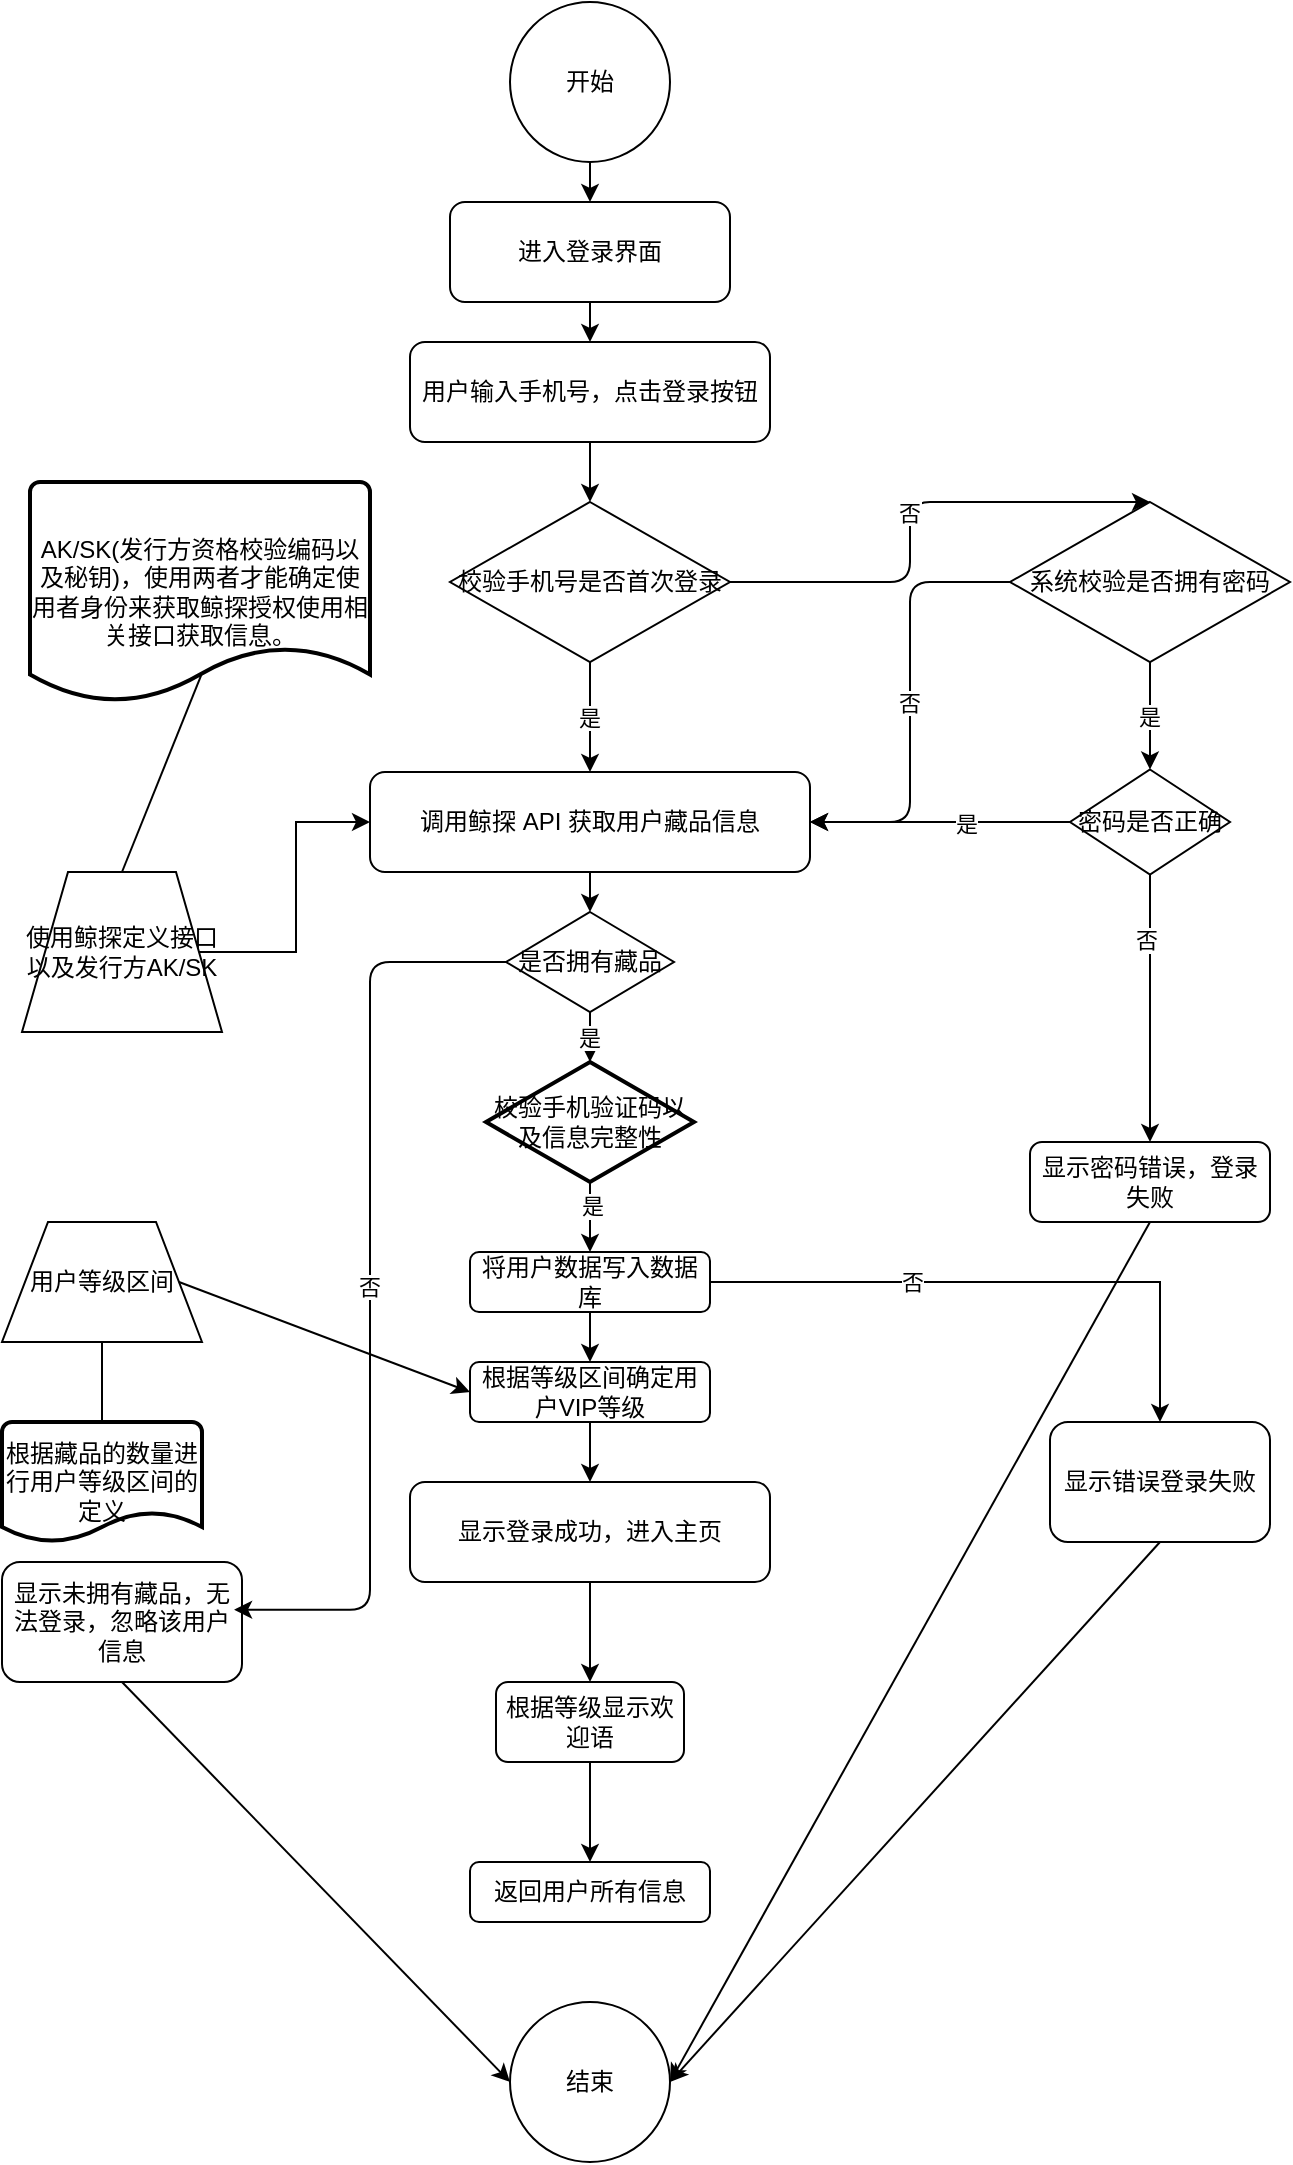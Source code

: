 <mxfile version="26.0.11">
  <diagram name="第 1 页" id="aXCf6BzW8M_fI4Hq0Mss">
    <mxGraphModel dx="1644" dy="861" grid="1" gridSize="10" guides="1" tooltips="1" connect="1" arrows="1" fold="1" page="1" pageScale="1" pageWidth="827" pageHeight="1169" math="0" shadow="0">
      <root>
        <mxCell id="0" />
        <mxCell id="1" parent="0" />
        <mxCell id="ARnbIlMLo6GgX88KTdsv-40" value="开始" style="ellipse;whiteSpace=wrap;html=1;" parent="1" vertex="1">
          <mxGeometry x="344" y="80" width="80" height="80" as="geometry" />
        </mxCell>
        <mxCell id="ARnbIlMLo6GgX88KTdsv-41" value="进入登录界面" style="rounded=1;whiteSpace=wrap;html=1;" parent="1" vertex="1">
          <mxGeometry x="314" y="180" width="140" height="50" as="geometry" />
        </mxCell>
        <mxCell id="ARnbIlMLo6GgX88KTdsv-42" value="用户输入手机号，点击登录按钮" style="rounded=1;whiteSpace=wrap;html=1;" parent="1" vertex="1">
          <mxGeometry x="294" y="250" width="180" height="50" as="geometry" />
        </mxCell>
        <mxCell id="ARnbIlMLo6GgX88KTdsv-43" value="校验手机号是否首次登录" style="rhombus;whiteSpace=wrap;html=1;" parent="1" vertex="1">
          <mxGeometry x="314" y="330" width="140" height="80" as="geometry" />
        </mxCell>
        <mxCell id="ARnbIlMLo6GgX88KTdsv-44" value="是" style="edgeStyle=elbowEdgeStyle;entryX=0.5;entryY=0;entryDx=0;entryDy=0;" parent="1" source="ARnbIlMLo6GgX88KTdsv-43" target="ARnbIlMLo6GgX88KTdsv-46" edge="1">
          <mxGeometry relative="1" as="geometry">
            <mxPoint x="384" y="450" as="targetPoint" />
          </mxGeometry>
        </mxCell>
        <mxCell id="ARnbIlMLo6GgX88KTdsv-46" value="调用鲸探 API 获取用户藏品信息" style="rounded=1;whiteSpace=wrap;html=1;" parent="1" vertex="1">
          <mxGeometry x="274" y="465" width="220" height="50" as="geometry" />
        </mxCell>
        <mxCell id="ARnbIlMLo6GgX88KTdsv-47" value="显示登录成功，进入主页" style="rounded=1;whiteSpace=wrap;html=1;" parent="1" vertex="1">
          <mxGeometry x="294" y="820" width="180" height="50" as="geometry" />
        </mxCell>
        <mxCell id="ARnbIlMLo6GgX88KTdsv-48" value="否" style="edgeStyle=elbowEdgeStyle;entryX=0.5;entryY=0;entryDx=0;entryDy=0;exitX=1;exitY=0.5;exitDx=0;exitDy=0;" parent="1" source="ARnbIlMLo6GgX88KTdsv-43" target="ARnbIlMLo6GgX88KTdsv-49" edge="1">
          <mxGeometry relative="1" as="geometry">
            <Array as="points">
              <mxPoint x="544" y="330" />
            </Array>
          </mxGeometry>
        </mxCell>
        <mxCell id="ARnbIlMLo6GgX88KTdsv-49" value="系统校验是否拥有密码" style="rhombus;whiteSpace=wrap;html=1;" parent="1" vertex="1">
          <mxGeometry x="594" y="330" width="140" height="80" as="geometry" />
        </mxCell>
        <mxCell id="ARnbIlMLo6GgX88KTdsv-50" value="是" style="edgeStyle=elbowEdgeStyle;entryX=0.5;entryY=0;entryDx=0;entryDy=0;" parent="1" source="ARnbIlMLo6GgX88KTdsv-49" target="ARnbIlMLo6GgX88KTdsv-60" edge="1">
          <mxGeometry relative="1" as="geometry">
            <mxPoint x="654" y="500" as="targetPoint" />
          </mxGeometry>
        </mxCell>
        <mxCell id="ARnbIlMLo6GgX88KTdsv-51" value="结束" style="ellipse;whiteSpace=wrap;html=1;" parent="1" vertex="1">
          <mxGeometry x="344" y="1080" width="80" height="80" as="geometry" />
        </mxCell>
        <mxCell id="ARnbIlMLo6GgX88KTdsv-52" value="否" style="edgeStyle=elbowEdgeStyle;entryX=1;entryY=0.5;entryDx=0;entryDy=0;" parent="1" source="ARnbIlMLo6GgX88KTdsv-49" target="ARnbIlMLo6GgX88KTdsv-46" edge="1">
          <mxGeometry relative="1" as="geometry">
            <mxPoint x="510" y="550" as="targetPoint" />
          </mxGeometry>
        </mxCell>
        <mxCell id="ARnbIlMLo6GgX88KTdsv-53" parent="1" source="ARnbIlMLo6GgX88KTdsv-40" target="ARnbIlMLo6GgX88KTdsv-41" edge="1">
          <mxGeometry relative="1" as="geometry" />
        </mxCell>
        <mxCell id="ARnbIlMLo6GgX88KTdsv-54" parent="1" source="ARnbIlMLo6GgX88KTdsv-41" target="ARnbIlMLo6GgX88KTdsv-42" edge="1">
          <mxGeometry relative="1" as="geometry" />
        </mxCell>
        <mxCell id="ARnbIlMLo6GgX88KTdsv-55" parent="1" source="ARnbIlMLo6GgX88KTdsv-42" target="ARnbIlMLo6GgX88KTdsv-43" edge="1">
          <mxGeometry relative="1" as="geometry" />
        </mxCell>
        <mxCell id="ARnbIlMLo6GgX88KTdsv-58" style="exitX=0.5;exitY=1;exitDx=0;exitDy=0;" parent="1" source="OHjfD2tfNT7gJKa3IaDE-17" edge="1">
          <mxGeometry relative="1" as="geometry">
            <mxPoint x="384" y="1010" as="targetPoint" />
          </mxGeometry>
        </mxCell>
        <mxCell id="ARnbIlMLo6GgX88KTdsv-61" style="edgeStyle=orthogonalEdgeStyle;rounded=0;orthogonalLoop=1;jettySize=auto;html=1;exitX=0;exitY=0.5;exitDx=0;exitDy=0;entryX=1;entryY=0.5;entryDx=0;entryDy=0;" parent="1" source="ARnbIlMLo6GgX88KTdsv-60" target="ARnbIlMLo6GgX88KTdsv-46" edge="1">
          <mxGeometry relative="1" as="geometry">
            <mxPoint x="530" y="555" as="targetPoint" />
          </mxGeometry>
        </mxCell>
        <mxCell id="ARnbIlMLo6GgX88KTdsv-62" value="是" style="edgeLabel;html=1;align=center;verticalAlign=middle;resizable=0;points=[];" parent="ARnbIlMLo6GgX88KTdsv-61" vertex="1" connectable="0">
          <mxGeometry x="-0.191" y="1" relative="1" as="geometry">
            <mxPoint as="offset" />
          </mxGeometry>
        </mxCell>
        <mxCell id="ARnbIlMLo6GgX88KTdsv-64" value="" style="edgeStyle=orthogonalEdgeStyle;rounded=0;orthogonalLoop=1;jettySize=auto;html=1;" parent="1" source="ARnbIlMLo6GgX88KTdsv-60" target="ARnbIlMLo6GgX88KTdsv-63" edge="1">
          <mxGeometry relative="1" as="geometry" />
        </mxCell>
        <mxCell id="ARnbIlMLo6GgX88KTdsv-65" value="否" style="edgeLabel;html=1;align=center;verticalAlign=middle;resizable=0;points=[];" parent="ARnbIlMLo6GgX88KTdsv-64" vertex="1" connectable="0">
          <mxGeometry x="-0.519" y="-2" relative="1" as="geometry">
            <mxPoint as="offset" />
          </mxGeometry>
        </mxCell>
        <mxCell id="ARnbIlMLo6GgX88KTdsv-60" value="密码是否正确" style="rhombus;whiteSpace=wrap;html=1;" parent="1" vertex="1">
          <mxGeometry x="624" y="463.75" width="80" height="52.5" as="geometry" />
        </mxCell>
        <mxCell id="ARnbIlMLo6GgX88KTdsv-63" value="显示密码错误，登录失败" style="rounded=1;whiteSpace=wrap;html=1;" parent="1" vertex="1">
          <mxGeometry x="604" y="650" width="120" height="40" as="geometry" />
        </mxCell>
        <mxCell id="ARnbIlMLo6GgX88KTdsv-68" style="exitX=0.5;exitY=1;exitDx=0;exitDy=0;entryX=1;entryY=0.5;entryDx=0;entryDy=0;" parent="1" source="ARnbIlMLo6GgX88KTdsv-63" target="ARnbIlMLo6GgX88KTdsv-51" edge="1">
          <mxGeometry relative="1" as="geometry">
            <mxPoint x="894" y="650" as="sourcePoint" />
            <mxPoint x="1124" y="710" as="targetPoint" />
          </mxGeometry>
        </mxCell>
        <mxCell id="ARnbIlMLo6GgX88KTdsv-70" value="" style="edgeStyle=orthogonalEdgeStyle;rounded=0;orthogonalLoop=1;jettySize=auto;html=1;" parent="1" source="ARnbIlMLo6GgX88KTdsv-69" target="ARnbIlMLo6GgX88KTdsv-46" edge="1">
          <mxGeometry relative="1" as="geometry" />
        </mxCell>
        <mxCell id="ARnbIlMLo6GgX88KTdsv-69" value="使用鲸探定义接口以及发行方AK/SK" style="verticalLabelPosition=middle;verticalAlign=middle;html=1;shape=trapezoid;perimeter=trapezoidPerimeter;whiteSpace=wrap;size=0.23;arcSize=10;flipV=1;labelPosition=center;align=center;direction=west;" parent="1" vertex="1">
          <mxGeometry x="100" y="515" width="100" height="80" as="geometry" />
        </mxCell>
        <mxCell id="ARnbIlMLo6GgX88KTdsv-72" value="AK/SK(发行方资格校验编码以及秘钥)，使用两者才能确定使用者身份来获取鲸探授权使用相关接口获取信息。" style="strokeWidth=2;html=1;shape=mxgraph.flowchart.document2;whiteSpace=wrap;size=0.25;" parent="1" vertex="1">
          <mxGeometry x="104" y="320" width="170" height="110" as="geometry" />
        </mxCell>
        <mxCell id="ARnbIlMLo6GgX88KTdsv-74" value="" style="endArrow=none;html=1;rounded=0;exitX=0.5;exitY=1;exitDx=0;exitDy=0;entryX=0.506;entryY=0.869;entryDx=0;entryDy=0;entryPerimeter=0;" parent="1" source="ARnbIlMLo6GgX88KTdsv-69" target="ARnbIlMLo6GgX88KTdsv-72" edge="1">
          <mxGeometry width="50" height="50" relative="1" as="geometry">
            <mxPoint x="140" y="470" as="sourcePoint" />
            <mxPoint x="190" y="420" as="targetPoint" />
          </mxGeometry>
        </mxCell>
        <mxCell id="OHjfD2tfNT7gJKa3IaDE-16" style="edgeStyle=orthogonalEdgeStyle;rounded=0;orthogonalLoop=1;jettySize=auto;html=1;exitX=0.5;exitY=1;exitDx=0;exitDy=0;entryX=0.5;entryY=0;entryDx=0;entryDy=0;" edge="1" parent="1" source="OHjfD2tfNT7gJKa3IaDE-1" target="ARnbIlMLo6GgX88KTdsv-47">
          <mxGeometry relative="1" as="geometry">
            <mxPoint x="384" y="780" as="targetPoint" />
          </mxGeometry>
        </mxCell>
        <mxCell id="OHjfD2tfNT7gJKa3IaDE-1" value="根据等级区间确定用户VIP等级" style="rounded=1;whiteSpace=wrap;html=1;" vertex="1" parent="1">
          <mxGeometry x="324" y="760" width="120" height="30" as="geometry" />
        </mxCell>
        <mxCell id="OHjfD2tfNT7gJKa3IaDE-2" value="用户等级区间" style="verticalLabelPosition=middle;verticalAlign=middle;html=1;shape=trapezoid;perimeter=trapezoidPerimeter;whiteSpace=wrap;size=0.23;arcSize=10;flipV=1;labelPosition=center;align=center;direction=west;" vertex="1" parent="1">
          <mxGeometry x="90" y="690" width="100" height="60" as="geometry" />
        </mxCell>
        <mxCell id="OHjfD2tfNT7gJKa3IaDE-3" value="" style="endArrow=classic;html=1;rounded=0;exitX=0;exitY=0.5;exitDx=0;exitDy=0;entryX=0;entryY=0.5;entryDx=0;entryDy=0;" edge="1" parent="1" source="OHjfD2tfNT7gJKa3IaDE-2" target="OHjfD2tfNT7gJKa3IaDE-1">
          <mxGeometry width="50" height="50" relative="1" as="geometry">
            <mxPoint x="110" y="770" as="sourcePoint" />
            <mxPoint x="160" y="720" as="targetPoint" />
          </mxGeometry>
        </mxCell>
        <mxCell id="OHjfD2tfNT7gJKa3IaDE-5" value="是否拥有藏品" style="rhombus;whiteSpace=wrap;html=1;" vertex="1" parent="1">
          <mxGeometry x="342" y="535" width="84" height="50" as="geometry" />
        </mxCell>
        <mxCell id="OHjfD2tfNT7gJKa3IaDE-8" value="显示未拥有藏品，无法登录，忽略该用户信息" style="rounded=1;whiteSpace=wrap;html=1;" vertex="1" parent="1">
          <mxGeometry x="90" y="860" width="120" height="60" as="geometry" />
        </mxCell>
        <mxCell id="OHjfD2tfNT7gJKa3IaDE-13" value="否" style="edgeStyle=elbowEdgeStyle;entryX=0.967;entryY=0.397;entryDx=0;entryDy=0;exitX=0;exitY=0.5;exitDx=0;exitDy=0;entryPerimeter=0;" edge="1" parent="1" source="OHjfD2tfNT7gJKa3IaDE-5" target="OHjfD2tfNT7gJKa3IaDE-8">
          <mxGeometry relative="1" as="geometry">
            <mxPoint x="324" y="630" as="sourcePoint" />
            <mxPoint x="224" y="815" as="targetPoint" />
          </mxGeometry>
        </mxCell>
        <mxCell id="OHjfD2tfNT7gJKa3IaDE-15" style="exitX=0.5;exitY=1;exitDx=0;exitDy=0;entryX=0;entryY=0.5;entryDx=0;entryDy=0;" edge="1" parent="1" source="OHjfD2tfNT7gJKa3IaDE-8" target="ARnbIlMLo6GgX88KTdsv-51">
          <mxGeometry relative="1" as="geometry">
            <mxPoint x="140" y="980" as="sourcePoint" />
            <mxPoint x="150" y="1140" as="targetPoint" />
          </mxGeometry>
        </mxCell>
        <mxCell id="OHjfD2tfNT7gJKa3IaDE-17" value="根据等级显示欢迎语" style="rounded=1;whiteSpace=wrap;html=1;" vertex="1" parent="1">
          <mxGeometry x="337" y="920" width="94" height="40" as="geometry" />
        </mxCell>
        <mxCell id="OHjfD2tfNT7gJKa3IaDE-19" value="" style="endArrow=classic;html=1;rounded=0;exitX=0.5;exitY=1;exitDx=0;exitDy=0;entryX=0.5;entryY=0;entryDx=0;entryDy=0;" edge="1" parent="1" source="ARnbIlMLo6GgX88KTdsv-47" target="OHjfD2tfNT7gJKa3IaDE-17">
          <mxGeometry width="50" height="50" relative="1" as="geometry">
            <mxPoint x="370" y="920" as="sourcePoint" />
            <mxPoint x="420" y="870" as="targetPoint" />
          </mxGeometry>
        </mxCell>
        <mxCell id="OHjfD2tfNT7gJKa3IaDE-20" value="根据藏品的数量进行用户等级区间的定义" style="strokeWidth=2;html=1;shape=mxgraph.flowchart.document2;whiteSpace=wrap;size=0.25;" vertex="1" parent="1">
          <mxGeometry x="90" y="790" width="100" height="60" as="geometry" />
        </mxCell>
        <mxCell id="OHjfD2tfNT7gJKa3IaDE-21" value="" style="endArrow=none;html=1;rounded=0;entryX=0.5;entryY=0;entryDx=0;entryDy=0;entryPerimeter=0;exitX=0.5;exitY=0;exitDx=0;exitDy=0;" edge="1" parent="1" source="OHjfD2tfNT7gJKa3IaDE-2" target="OHjfD2tfNT7gJKa3IaDE-20">
          <mxGeometry width="50" height="50" relative="1" as="geometry">
            <mxPoint x="140" y="760" as="sourcePoint" />
            <mxPoint x="150" y="820" as="targetPoint" />
          </mxGeometry>
        </mxCell>
        <mxCell id="OHjfD2tfNT7gJKa3IaDE-39" style="edgeStyle=orthogonalEdgeStyle;rounded=0;orthogonalLoop=1;jettySize=auto;html=1;exitX=0.5;exitY=1;exitDx=0;exitDy=0;entryX=0.5;entryY=0;entryDx=0;entryDy=0;" edge="1" parent="1" source="OHjfD2tfNT7gJKa3IaDE-30" target="OHjfD2tfNT7gJKa3IaDE-1">
          <mxGeometry relative="1" as="geometry" />
        </mxCell>
        <mxCell id="OHjfD2tfNT7gJKa3IaDE-45" style="edgeStyle=orthogonalEdgeStyle;rounded=0;orthogonalLoop=1;jettySize=auto;html=1;exitX=1;exitY=0.5;exitDx=0;exitDy=0;" edge="1" parent="1" source="OHjfD2tfNT7gJKa3IaDE-30" target="OHjfD2tfNT7gJKa3IaDE-43">
          <mxGeometry relative="1" as="geometry" />
        </mxCell>
        <mxCell id="OHjfD2tfNT7gJKa3IaDE-46" value="否" style="edgeLabel;html=1;align=center;verticalAlign=middle;resizable=0;points=[];" vertex="1" connectable="0" parent="OHjfD2tfNT7gJKa3IaDE-45">
          <mxGeometry x="-0.314" relative="1" as="geometry">
            <mxPoint as="offset" />
          </mxGeometry>
        </mxCell>
        <mxCell id="OHjfD2tfNT7gJKa3IaDE-30" value="将用户数据写入数据库" style="rounded=1;whiteSpace=wrap;html=1;" vertex="1" parent="1">
          <mxGeometry x="324" y="705" width="120" height="30" as="geometry" />
        </mxCell>
        <mxCell id="OHjfD2tfNT7gJKa3IaDE-34" value="" style="endArrow=classic;html=1;rounded=0;entryX=0.5;entryY=0;entryDx=0;entryDy=0;exitX=0.5;exitY=1;exitDx=0;exitDy=0;" edge="1" parent="1" source="ARnbIlMLo6GgX88KTdsv-46" target="OHjfD2tfNT7gJKa3IaDE-5">
          <mxGeometry width="50" height="50" relative="1" as="geometry">
            <mxPoint x="390" y="570" as="sourcePoint" />
            <mxPoint x="440" y="520" as="targetPoint" />
          </mxGeometry>
        </mxCell>
        <mxCell id="OHjfD2tfNT7gJKa3IaDE-37" value="是" style="edgeStyle=elbowEdgeStyle;elbow=vertical;exitX=0.5;exitY=1;exitDx=0;exitDy=0;" edge="1" parent="1" source="OHjfD2tfNT7gJKa3IaDE-5" target="OHjfD2tfNT7gJKa3IaDE-35">
          <mxGeometry relative="1" as="geometry">
            <mxPoint x="380" y="590" as="sourcePoint" />
            <mxPoint x="514" y="610" as="targetPoint" />
            <Array as="points" />
          </mxGeometry>
        </mxCell>
        <mxCell id="OHjfD2tfNT7gJKa3IaDE-40" style="edgeStyle=orthogonalEdgeStyle;rounded=0;orthogonalLoop=1;jettySize=auto;html=1;exitX=0.5;exitY=1;exitDx=0;exitDy=0;exitPerimeter=0;" edge="1" parent="1" source="OHjfD2tfNT7gJKa3IaDE-35" target="OHjfD2tfNT7gJKa3IaDE-30">
          <mxGeometry relative="1" as="geometry" />
        </mxCell>
        <mxCell id="OHjfD2tfNT7gJKa3IaDE-42" value="是" style="edgeLabel;html=1;align=center;verticalAlign=middle;resizable=0;points=[];" vertex="1" connectable="0" parent="OHjfD2tfNT7gJKa3IaDE-40">
          <mxGeometry x="-0.252" y="1" relative="1" as="geometry">
            <mxPoint y="-5" as="offset" />
          </mxGeometry>
        </mxCell>
        <mxCell id="OHjfD2tfNT7gJKa3IaDE-35" value="校验手机验证码以及信息完整性" style="strokeWidth=2;html=1;shape=mxgraph.flowchart.decision;whiteSpace=wrap;" vertex="1" parent="1">
          <mxGeometry x="332" y="610" width="104" height="60" as="geometry" />
        </mxCell>
        <mxCell id="OHjfD2tfNT7gJKa3IaDE-43" value="显示错误登录失败" style="rounded=1;whiteSpace=wrap;html=1;" vertex="1" parent="1">
          <mxGeometry x="614" y="790" width="110" height="60" as="geometry" />
        </mxCell>
        <mxCell id="OHjfD2tfNT7gJKa3IaDE-48" value="" style="endArrow=classic;html=1;rounded=0;exitX=0.5;exitY=1;exitDx=0;exitDy=0;entryX=1;entryY=0.5;entryDx=0;entryDy=0;" edge="1" parent="1" source="OHjfD2tfNT7gJKa3IaDE-43" target="ARnbIlMLo6GgX88KTdsv-51">
          <mxGeometry width="50" height="50" relative="1" as="geometry">
            <mxPoint x="550" y="1000" as="sourcePoint" />
            <mxPoint x="710" y="960" as="targetPoint" />
          </mxGeometry>
        </mxCell>
        <mxCell id="OHjfD2tfNT7gJKa3IaDE-50" value="返回用户所有信息" style="rounded=1;whiteSpace=wrap;html=1;" vertex="1" parent="1">
          <mxGeometry x="324" y="1010" width="120" height="30" as="geometry" />
        </mxCell>
      </root>
    </mxGraphModel>
  </diagram>
</mxfile>
